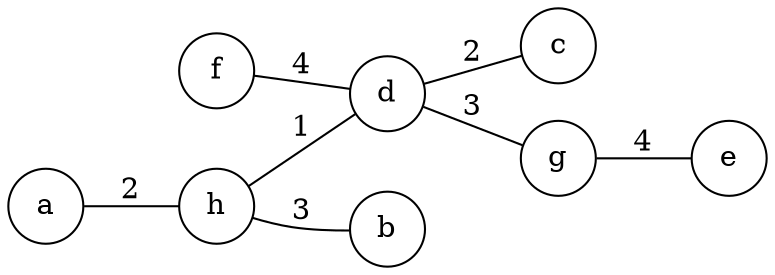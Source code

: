 graph {
	node [shape=circle];
	rankdir="LR";
	h -- b [label=3];
	d -- c [label=2];
	g -- e [label=4];
	f -- d [label=4];
	d -- g [label=3];
	h -- d [label=1];
	a -- h [label=2];
}
